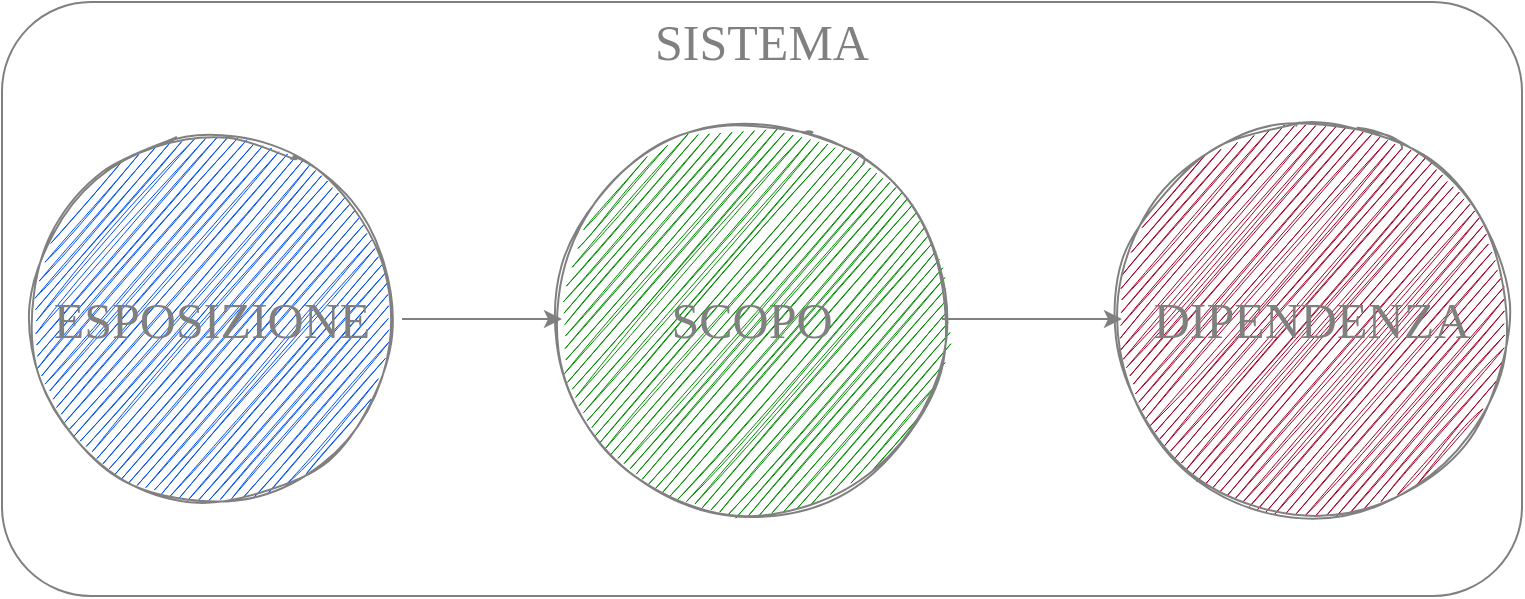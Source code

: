 <mxfile pages="6">
    <diagram id="BClQ7zJKGYlsGDlJx-q2" name="0.0.2">
        <mxGraphModel dx="1074" dy="790" grid="1" gridSize="10" guides="1" tooltips="1" connect="1" arrows="1" fold="1" page="1" pageScale="1" pageWidth="1169" pageHeight="827" math="0" shadow="0">
            <root>
                <mxCell id="0"/>
                <mxCell id="1" parent="0"/>
                <mxCell id="0XDa8BmgBY2-rIkM7C-t-5" value="" style="rounded=1;whiteSpace=wrap;html=1;fillColor=none;strokeColor=#808080;fontColor=#808080;fontFamily=Lucida Console;fontStyle=0" parent="1" vertex="1">
                    <mxGeometry x="210" y="260" width="760" height="297" as="geometry"/>
                </mxCell>
                <mxCell id="gQmo-Lvj3IdOfGqod0C0-8" style="edgeStyle=orthogonalEdgeStyle;rounded=0;orthogonalLoop=1;jettySize=auto;html=1;strokeColor=#808080;fontColor=#808080;fontFamily=Lucida Console;fontStyle=0" parent="1" source="5" target="gQmo-Lvj3IdOfGqod0C0-6" edge="1">
                    <mxGeometry relative="1" as="geometry"/>
                </mxCell>
                <mxCell id="5" value="ESPOSIZIONE" style="ellipse;whiteSpace=wrap;html=1;aspect=fixed;sketch=1;fontFamily=Lucida Console;fontSize=25;fillColor=#0050ef;strokeColor=#808080;fontColor=#808080;fontStyle=0" parent="1" vertex="1">
                    <mxGeometry x="220" y="323.5" width="190" height="190" as="geometry"/>
                </mxCell>
                <mxCell id="gQmo-Lvj3IdOfGqod0C0-9" style="edgeStyle=orthogonalEdgeStyle;rounded=0;orthogonalLoop=1;jettySize=auto;html=1;strokeColor=#808080;fontColor=#808080;fontFamily=Lucida Console;fontStyle=0" parent="1" source="gQmo-Lvj3IdOfGqod0C0-6" target="gQmo-Lvj3IdOfGqod0C0-7" edge="1">
                    <mxGeometry relative="1" as="geometry"/>
                </mxCell>
                <mxCell id="gQmo-Lvj3IdOfGqod0C0-6" value="SCOPO" style="ellipse;whiteSpace=wrap;html=1;aspect=fixed;sketch=1;fontFamily=Lucida Console;fontSize=25;fillColor=#008a00;strokeColor=#808080;fontColor=#808080;fontStyle=0" parent="1" vertex="1">
                    <mxGeometry x="490" y="323.5" width="190" height="190" as="geometry"/>
                </mxCell>
                <mxCell id="gQmo-Lvj3IdOfGqod0C0-7" value="DIPENDENZA" style="ellipse;whiteSpace=wrap;html=1;aspect=fixed;sketch=1;fontFamily=Lucida Console;fontSize=25;fillColor=#a20025;spacing=2;strokeColor=#808080;fontColor=#808080;fontStyle=0" parent="1" vertex="1">
                    <mxGeometry x="770" y="323.5" width="190" height="190" as="geometry"/>
                </mxCell>
                <mxCell id="0XDa8BmgBY2-rIkM7C-t-6" value="SISTEMA" style="text;html=1;fillColor=none;align=center;verticalAlign=middle;whiteSpace=wrap;rounded=0;fontColor=#808080;fontFamily=Lucida Console;fontStyle=0;fontSize=25;" parent="1" vertex="1">
                    <mxGeometry x="570" y="270" width="40" height="20" as="geometry"/>
                </mxCell>
            </root>
        </mxGraphModel>
    </diagram>
    <diagram id="nKiVWEsSA-270ExTul0f" name="0.0.3">
        <mxGraphModel dx="1074" dy="790" grid="1" gridSize="10" guides="0" tooltips="1" connect="1" arrows="1" fold="1" page="1" pageScale="1" pageWidth="1100" pageHeight="850" math="0" shadow="0">
            <root>
                <mxCell id="W0rM-MDbJ5D4AVO0Bxm_-0"/>
                <mxCell id="W0rM-MDbJ5D4AVO0Bxm_-1" parent="W0rM-MDbJ5D4AVO0Bxm_-0"/>
                <mxCell id="W0rM-MDbJ5D4AVO0Bxm_-2" value="" style="shape=image;verticalLabelPosition=bottom;labelBackgroundColor=#ffffff;verticalAlign=top;aspect=fixed;imageAspect=0;image=https://cdn-icons-png.flaticon.com/512/869/869869.png;strokeColor=#808080;rounded=1;sketch=1;" parent="W0rM-MDbJ5D4AVO0Bxm_-1" vertex="1">
                    <mxGeometry x="860" y="251" width="162" height="162" as="geometry"/>
                </mxCell>
                <mxCell id="W0rM-MDbJ5D4AVO0Bxm_-3" value="" style="shape=image;verticalLabelPosition=bottom;labelBackgroundColor=#ffffff;verticalAlign=top;aspect=fixed;imageAspect=0;image=https://cdn-icons-png.flaticon.com/512/704/704834.png;strokeColor=#808080;rounded=1;sketch=1;" parent="W0rM-MDbJ5D4AVO0Bxm_-1" vertex="1">
                    <mxGeometry x="650" y="256" width="140" height="140" as="geometry"/>
                </mxCell>
                <mxCell id="W0rM-MDbJ5D4AVO0Bxm_-5" value="" style="shape=image;verticalLabelPosition=bottom;labelBackgroundColor=#ffffff;verticalAlign=top;aspect=fixed;imageAspect=0;image=https://cdn-icons-png.flaticon.com/512/4982/4982460.png;strokeColor=#808080;rounded=1;sketch=1;" parent="W0rM-MDbJ5D4AVO0Bxm_-1" vertex="1">
                    <mxGeometry x="450" y="267" width="130" height="130" as="geometry"/>
                </mxCell>
                <mxCell id="W0rM-MDbJ5D4AVO0Bxm_-11" value="" style="shape=image;verticalLabelPosition=bottom;labelBackgroundColor=#ffffff;verticalAlign=top;aspect=fixed;imageAspect=0;image=https://cdn-icons-png.flaticon.com/512/4983/4983285.png;strokeColor=#808080;rounded=1;sketch=1;" parent="W0rM-MDbJ5D4AVO0Bxm_-1" vertex="1">
                    <mxGeometry x="270" y="270" width="112" height="112" as="geometry"/>
                </mxCell>
                <mxCell id="W0rM-MDbJ5D4AVO0Bxm_-13" value="" style="shape=image;verticalLabelPosition=bottom;labelBackgroundColor=#ffffff;verticalAlign=top;aspect=fixed;imageAspect=0;image=https://cdn-icons-png.flaticon.com/512/1447/1447825.png;strokeColor=#808080;rounded=1;sketch=1;" parent="W0rM-MDbJ5D4AVO0Bxm_-1" vertex="1">
                    <mxGeometry x="80" y="250" width="122" height="122" as="geometry"/>
                </mxCell>
                <mxCell id="W0rM-MDbJ5D4AVO0Bxm_-14" value="D" style="whiteSpace=wrap;html=1;strokeColor=#6F0000;fillColor=#a20025;fontFamily=Courier New;fontColor=#808080;fontStyle=1;rounded=1;sketch=1;" parent="W0rM-MDbJ5D4AVO0Bxm_-1" vertex="1">
                    <mxGeometry x="960" y="470" width="40" height="160" as="geometry"/>
                </mxCell>
                <mxCell id="W0rM-MDbJ5D4AVO0Bxm_-15" value="S" style="whiteSpace=wrap;html=1;strokeColor=#005700;fillColor=#008a00;fontFamily=Courier New;fontColor=#808080;fontStyle=1;rounded=1;sketch=1;" parent="W0rM-MDbJ5D4AVO0Bxm_-1" vertex="1">
                    <mxGeometry x="920" y="470" width="40" height="160" as="geometry"/>
                </mxCell>
                <mxCell id="W0rM-MDbJ5D4AVO0Bxm_-16" value="E" style="whiteSpace=wrap;html=1;strokeColor=#001DBC;fillColor=#0050ef;fontFamily=Courier New;fontColor=#808080;fontStyle=1;rounded=1;sketch=1;" parent="W0rM-MDbJ5D4AVO0Bxm_-1" vertex="1">
                    <mxGeometry x="880" y="470" width="40" height="160" as="geometry"/>
                </mxCell>
                <mxCell id="W0rM-MDbJ5D4AVO0Bxm_-32" style="edgeStyle=orthogonalEdgeStyle;orthogonalLoop=1;jettySize=auto;html=1;strokeColor=#808080;fontFamily=Courier New;fontColor=#808080;fontStyle=1;curved=1;sketch=1;" parent="W0rM-MDbJ5D4AVO0Bxm_-1" source="W0rM-MDbJ5D4AVO0Bxm_-17" target="W0rM-MDbJ5D4AVO0Bxm_-16" edge="1">
                    <mxGeometry relative="1" as="geometry"/>
                </mxCell>
                <mxCell id="W0rM-MDbJ5D4AVO0Bxm_-17" value="D" style="whiteSpace=wrap;html=1;strokeColor=#6F0000;fillColor=#a20025;fontFamily=Courier New;fontColor=#808080;fontStyle=1;rounded=1;sketch=1;" parent="W0rM-MDbJ5D4AVO0Bxm_-1" vertex="1">
                    <mxGeometry x="740" y="470" width="40" height="160" as="geometry"/>
                </mxCell>
                <mxCell id="W0rM-MDbJ5D4AVO0Bxm_-18" value="S" style="whiteSpace=wrap;html=1;strokeColor=#005700;fillColor=#008a00;fontFamily=Courier New;fontColor=#808080;fontStyle=1;rounded=1;sketch=1;" parent="W0rM-MDbJ5D4AVO0Bxm_-1" vertex="1">
                    <mxGeometry x="700" y="470" width="40" height="160" as="geometry"/>
                </mxCell>
                <mxCell id="W0rM-MDbJ5D4AVO0Bxm_-19" value="E" style="whiteSpace=wrap;html=1;strokeColor=#001DBC;fillColor=#0050ef;fontFamily=Courier New;fontColor=#808080;fontStyle=1;rounded=1;sketch=1;" parent="W0rM-MDbJ5D4AVO0Bxm_-1" vertex="1">
                    <mxGeometry x="660" y="470" width="40" height="160" as="geometry"/>
                </mxCell>
                <mxCell id="W0rM-MDbJ5D4AVO0Bxm_-31" style="edgeStyle=orthogonalEdgeStyle;orthogonalLoop=1;jettySize=auto;html=1;strokeColor=#808080;fontFamily=Courier New;fontColor=#808080;fontStyle=1;curved=1;sketch=1;" parent="W0rM-MDbJ5D4AVO0Bxm_-1" source="W0rM-MDbJ5D4AVO0Bxm_-20" target="W0rM-MDbJ5D4AVO0Bxm_-19" edge="1">
                    <mxGeometry relative="1" as="geometry"/>
                </mxCell>
                <mxCell id="W0rM-MDbJ5D4AVO0Bxm_-20" value="D" style="whiteSpace=wrap;html=1;strokeColor=#6F0000;fillColor=#a20025;fontFamily=Courier New;fontColor=#808080;fontStyle=1;rounded=1;sketch=1;" parent="W0rM-MDbJ5D4AVO0Bxm_-1" vertex="1">
                    <mxGeometry x="540" y="470" width="40" height="160" as="geometry"/>
                </mxCell>
                <mxCell id="W0rM-MDbJ5D4AVO0Bxm_-21" value="S" style="whiteSpace=wrap;html=1;strokeColor=#005700;fillColor=#008a00;fontFamily=Courier New;fontColor=#808080;fontStyle=1;rounded=1;sketch=1;" parent="W0rM-MDbJ5D4AVO0Bxm_-1" vertex="1">
                    <mxGeometry x="500" y="470" width="40" height="160" as="geometry"/>
                </mxCell>
                <mxCell id="W0rM-MDbJ5D4AVO0Bxm_-22" value="E" style="whiteSpace=wrap;html=1;strokeColor=#001DBC;fillColor=#0050ef;fontFamily=Courier New;fontColor=#808080;fontStyle=1;rounded=1;sketch=1;" parent="W0rM-MDbJ5D4AVO0Bxm_-1" vertex="1">
                    <mxGeometry x="460" y="470" width="40" height="160" as="geometry"/>
                </mxCell>
                <mxCell id="W0rM-MDbJ5D4AVO0Bxm_-30" style="edgeStyle=orthogonalEdgeStyle;orthogonalLoop=1;jettySize=auto;html=1;strokeColor=#808080;fontFamily=Courier New;fontColor=#808080;fontStyle=1;curved=1;sketch=1;" parent="W0rM-MDbJ5D4AVO0Bxm_-1" source="W0rM-MDbJ5D4AVO0Bxm_-23" target="W0rM-MDbJ5D4AVO0Bxm_-22" edge="1">
                    <mxGeometry relative="1" as="geometry"/>
                </mxCell>
                <mxCell id="W0rM-MDbJ5D4AVO0Bxm_-23" value="D" style="whiteSpace=wrap;html=1;strokeColor=#6F0000;fillColor=#a20025;fontFamily=Courier New;fontColor=#808080;fontStyle=1;rounded=1;sketch=1;" parent="W0rM-MDbJ5D4AVO0Bxm_-1" vertex="1">
                    <mxGeometry x="350" y="470" width="40" height="160" as="geometry"/>
                </mxCell>
                <mxCell id="W0rM-MDbJ5D4AVO0Bxm_-24" value="S" style="whiteSpace=wrap;html=1;strokeColor=#005700;fillColor=#008a00;fontFamily=Courier New;fontColor=#808080;fontStyle=1;rounded=1;sketch=1;" parent="W0rM-MDbJ5D4AVO0Bxm_-1" vertex="1">
                    <mxGeometry x="310" y="470" width="40" height="160" as="geometry"/>
                </mxCell>
                <mxCell id="W0rM-MDbJ5D4AVO0Bxm_-25" value="E" style="whiteSpace=wrap;html=1;strokeColor=#001DBC;fillColor=#0050ef;fontFamily=Courier New;fontColor=#808080;fontStyle=1;rounded=1;sketch=1;" parent="W0rM-MDbJ5D4AVO0Bxm_-1" vertex="1">
                    <mxGeometry x="270" y="470" width="40" height="160" as="geometry"/>
                </mxCell>
                <mxCell id="W0rM-MDbJ5D4AVO0Bxm_-29" style="edgeStyle=orthogonalEdgeStyle;orthogonalLoop=1;jettySize=auto;html=1;entryX=0;entryY=0.5;entryDx=0;entryDy=0;strokeColor=#808080;fontFamily=Courier New;fontColor=#808080;fontStyle=1;curved=1;sketch=1;" parent="W0rM-MDbJ5D4AVO0Bxm_-1" source="W0rM-MDbJ5D4AVO0Bxm_-26" target="W0rM-MDbJ5D4AVO0Bxm_-25" edge="1">
                    <mxGeometry relative="1" as="geometry"/>
                </mxCell>
                <mxCell id="W0rM-MDbJ5D4AVO0Bxm_-26" value="D" style="whiteSpace=wrap;html=1;strokeColor=#6F0000;fillColor=#a20025;fontFamily=Courier New;fontColor=#808080;fontStyle=1;rounded=1;sketch=1;" parent="W0rM-MDbJ5D4AVO0Bxm_-1" vertex="1">
                    <mxGeometry x="160" y="470" width="40" height="160" as="geometry"/>
                </mxCell>
                <mxCell id="W0rM-MDbJ5D4AVO0Bxm_-27" value="S" style="whiteSpace=wrap;html=1;strokeColor=#005700;fillColor=#008a00;fontFamily=Courier New;fontColor=#808080;fontStyle=1;rounded=1;sketch=1;" parent="W0rM-MDbJ5D4AVO0Bxm_-1" vertex="1">
                    <mxGeometry x="120" y="470" width="40" height="160" as="geometry"/>
                </mxCell>
                <mxCell id="W0rM-MDbJ5D4AVO0Bxm_-28" value="E" style="whiteSpace=wrap;html=1;strokeColor=#001DBC;fillColor=#0050ef;fontFamily=Courier New;fontColor=#808080;fontStyle=1;rounded=1;sketch=1;" parent="W0rM-MDbJ5D4AVO0Bxm_-1" vertex="1">
                    <mxGeometry x="80" y="470" width="40" height="160" as="geometry"/>
                </mxCell>
                <mxCell id="ZptFQKRL4hzS_mphF5Ht-0" value="" style="shape=flexArrow;endArrow=classic;html=1;fontFamily=Courier New;fontColor=#808080;strokeColor=#6F0000;width=52;endSize=8;curved=1;fillColor=#a20025;sketch=1;" parent="W0rM-MDbJ5D4AVO0Bxm_-1" edge="1">
                    <mxGeometry width="50" height="50" relative="1" as="geometry">
                        <mxPoint x="810" y="330" as="sourcePoint"/>
                        <mxPoint x="850" y="330" as="targetPoint"/>
                    </mxGeometry>
                </mxCell>
                <mxCell id="ZptFQKRL4hzS_mphF5Ht-1" value="" style="shape=flexArrow;endArrow=classic;html=1;fontFamily=Courier New;fontColor=#808080;strokeColor=#6F0000;width=52;endSize=8;curved=1;sketch=1;fillColor=#a20025;" parent="W0rM-MDbJ5D4AVO0Bxm_-1" edge="1">
                    <mxGeometry width="50" height="50" relative="1" as="geometry">
                        <mxPoint x="600" y="330" as="sourcePoint"/>
                        <mxPoint x="640" y="330" as="targetPoint"/>
                    </mxGeometry>
                </mxCell>
                <mxCell id="ZptFQKRL4hzS_mphF5Ht-2" value="" style="shape=flexArrow;endArrow=classic;html=1;fontFamily=Courier New;fontColor=#808080;strokeColor=#6F0000;width=52;endSize=8;curved=1;sketch=1;fillColor=#a20025;" parent="W0rM-MDbJ5D4AVO0Bxm_-1" edge="1">
                    <mxGeometry width="50" height="50" relative="1" as="geometry">
                        <mxPoint x="390" y="330" as="sourcePoint"/>
                        <mxPoint x="430" y="330" as="targetPoint"/>
                    </mxGeometry>
                </mxCell>
                <mxCell id="ZptFQKRL4hzS_mphF5Ht-3" value="" style="shape=flexArrow;endArrow=classic;html=1;fontFamily=Courier New;fontColor=#808080;strokeColor=#6F0000;width=52;endSize=8;curved=1;sketch=1;fillColor=#a20025;" parent="W0rM-MDbJ5D4AVO0Bxm_-1" edge="1">
                    <mxGeometry width="50" height="50" relative="1" as="geometry">
                        <mxPoint x="220" y="330" as="sourcePoint"/>
                        <mxPoint x="260" y="330" as="targetPoint"/>
                    </mxGeometry>
                </mxCell>
            </root>
        </mxGraphModel>
    </diagram>
    <diagram id="3kXAWhVCvX7wtt8HvD0j" name="0.0.4">
        <mxGraphModel dx="1074" dy="790" grid="1" gridSize="10" guides="1" tooltips="1" connect="1" arrows="1" fold="1" page="1" pageScale="1" pageWidth="1100" pageHeight="850" math="0" shadow="0">
            <root>
                <mxCell id="fLSRTXFH1fcSwHrKiy_E-0"/>
                <mxCell id="fLSRTXFH1fcSwHrKiy_E-1" parent="fLSRTXFH1fcSwHrKiy_E-0"/>
                <mxCell id="tHzvTpeFHNqKRsSb1RSv-12" value="" style="ellipse;whiteSpace=wrap;html=1;aspect=fixed;rounded=1;sketch=1;fillColor=#a20025;fontColor=#ffffff;strokeColor=#8F8F8F;fontFamily=Courier New;fontStyle=1" parent="fLSRTXFH1fcSwHrKiy_E-1" vertex="1">
                    <mxGeometry x="750" y="280" width="340" height="340" as="geometry"/>
                </mxCell>
                <mxCell id="tHzvTpeFHNqKRsSb1RSv-10" style="edgeStyle=orthogonalEdgeStyle;curved=1;rounded=1;sketch=1;orthogonalLoop=1;jettySize=auto;html=1;strokeColor=#8F8F8F;fontFamily=Courier New;fontStyle=1" parent="fLSRTXFH1fcSwHrKiy_E-1" source="tHzvTpeFHNqKRsSb1RSv-6" target="tHzvTpeFHNqKRsSb1RSv-7" edge="1">
                    <mxGeometry relative="1" as="geometry"/>
                </mxCell>
                <mxCell id="tHzvTpeFHNqKRsSb1RSv-11" value="" style="edgeStyle=orthogonalEdgeStyle;curved=1;rounded=1;sketch=1;orthogonalLoop=1;jettySize=auto;html=1;strokeColor=#8F8F8F;fontFamily=Courier New;fontStyle=1" parent="fLSRTXFH1fcSwHrKiy_E-1" source="tHzvTpeFHNqKRsSb1RSv-6" target="tHzvTpeFHNqKRsSb1RSv-8" edge="1">
                    <mxGeometry relative="1" as="geometry"/>
                </mxCell>
                <mxCell id="tHzvTpeFHNqKRsSb1RSv-6" value="D" style="ellipse;whiteSpace=wrap;html=1;aspect=fixed;sketch=1;rounded=1;fillColor=#008a00;fontColor=#ffffff;strokeColor=#8F8F8F;fontFamily=Courier New;fontStyle=1" parent="fLSRTXFH1fcSwHrKiy_E-1" vertex="1">
                    <mxGeometry x="880" y="410" width="80" height="80" as="geometry"/>
                </mxCell>
                <mxCell id="tHzvTpeFHNqKRsSb1RSv-7" value="U" style="ellipse;whiteSpace=wrap;html=1;aspect=fixed;sketch=1;rounded=1;fillColor=#a20025;fontColor=#ffffff;strokeColor=#8F8F8F;fontFamily=Courier New;fontStyle=1" parent="fLSRTXFH1fcSwHrKiy_E-1" vertex="1">
                    <mxGeometry x="990" y="410" width="80" height="80" as="geometry"/>
                </mxCell>
                <mxCell id="tHzvTpeFHNqKRsSb1RSv-8" value="U" style="ellipse;whiteSpace=wrap;html=1;aspect=fixed;sketch=1;rounded=1;fillColor=#0050ef;fontColor=#ffffff;strokeColor=#8F8F8F;fontFamily=Courier New;fontStyle=1" parent="fLSRTXFH1fcSwHrKiy_E-1" vertex="1">
                    <mxGeometry x="770" y="410" width="80" height="80" as="geometry"/>
                </mxCell>
                <mxCell id="tHzvTpeFHNqKRsSb1RSv-21" style="edgeStyle=orthogonalEdgeStyle;curved=1;rounded=1;sketch=1;orthogonalLoop=1;jettySize=auto;html=1;entryX=0;entryY=0.5;entryDx=0;entryDy=0;strokeColor=#8F8F8F;fontFamily=Courier New;fontStyle=1" parent="fLSRTXFH1fcSwHrKiy_E-1" source="tHzvTpeFHNqKRsSb1RSv-13" target="tHzvTpeFHNqKRsSb1RSv-12" edge="1">
                    <mxGeometry relative="1" as="geometry"/>
                </mxCell>
                <mxCell id="tHzvTpeFHNqKRsSb1RSv-13" value="" style="ellipse;whiteSpace=wrap;html=1;aspect=fixed;rounded=1;sketch=1;fillColor=#008a00;fontColor=#ffffff;strokeColor=#8F8F8F;fontFamily=Courier New;fontStyle=1" parent="fLSRTXFH1fcSwHrKiy_E-1" vertex="1">
                    <mxGeometry x="390" y="280" width="340" height="340" as="geometry"/>
                </mxCell>
                <mxCell id="tHzvTpeFHNqKRsSb1RSv-14" style="edgeStyle=orthogonalEdgeStyle;curved=1;rounded=1;sketch=1;orthogonalLoop=1;jettySize=auto;html=1;strokeColor=#8F8F8F;fontFamily=Courier New;fontStyle=1" parent="fLSRTXFH1fcSwHrKiy_E-1" source="tHzvTpeFHNqKRsSb1RSv-16" target="tHzvTpeFHNqKRsSb1RSv-17" edge="1">
                    <mxGeometry relative="1" as="geometry"/>
                </mxCell>
                <mxCell id="tHzvTpeFHNqKRsSb1RSv-15" value="" style="edgeStyle=orthogonalEdgeStyle;curved=1;rounded=1;sketch=1;orthogonalLoop=1;jettySize=auto;html=1;strokeColor=#8F8F8F;fontFamily=Courier New;fontStyle=1" parent="fLSRTXFH1fcSwHrKiy_E-1" source="tHzvTpeFHNqKRsSb1RSv-16" target="tHzvTpeFHNqKRsSb1RSv-18" edge="1">
                    <mxGeometry relative="1" as="geometry"/>
                </mxCell>
                <mxCell id="tHzvTpeFHNqKRsSb1RSv-16" value="U" style="ellipse;whiteSpace=wrap;html=1;aspect=fixed;sketch=1;rounded=1;fillColor=#008a00;fontColor=#ffffff;strokeColor=#8F8F8F;fontFamily=Courier New;fontStyle=1" parent="fLSRTXFH1fcSwHrKiy_E-1" vertex="1">
                    <mxGeometry x="520" y="410" width="80" height="80" as="geometry"/>
                </mxCell>
                <mxCell id="tHzvTpeFHNqKRsSb1RSv-17" value="D" style="ellipse;whiteSpace=wrap;html=1;aspect=fixed;sketch=1;rounded=1;fillColor=#a20025;fontColor=#ffffff;strokeColor=#8F8F8F;fontFamily=Courier New;fontStyle=1" parent="fLSRTXFH1fcSwHrKiy_E-1" vertex="1">
                    <mxGeometry x="630" y="410" width="80" height="80" as="geometry"/>
                </mxCell>
                <mxCell id="tHzvTpeFHNqKRsSb1RSv-18" value="D" style="ellipse;whiteSpace=wrap;html=1;aspect=fixed;sketch=1;rounded=1;fillColor=#0050ef;fontColor=#ffffff;strokeColor=#8F8F8F;fontFamily=Courier New;fontStyle=1" parent="fLSRTXFH1fcSwHrKiy_E-1" vertex="1">
                    <mxGeometry x="410" y="410" width="80" height="80" as="geometry"/>
                </mxCell>
                <mxCell id="tHzvTpeFHNqKRsSb1RSv-28" style="edgeStyle=orthogonalEdgeStyle;curved=1;rounded=1;sketch=1;orthogonalLoop=1;jettySize=auto;html=1;strokeColor=#8F8F8F;fontFamily=Courier New;fontStyle=1" parent="fLSRTXFH1fcSwHrKiy_E-1" source="tHzvTpeFHNqKRsSb1RSv-22" target="tHzvTpeFHNqKRsSb1RSv-13" edge="1">
                    <mxGeometry relative="1" as="geometry"/>
                </mxCell>
                <mxCell id="tHzvTpeFHNqKRsSb1RSv-22" value="" style="ellipse;whiteSpace=wrap;html=1;aspect=fixed;rounded=1;sketch=1;fillColor=#0050ef;fontColor=#ffffff;strokeColor=#8F8F8F;fontFamily=Courier New;fontStyle=1" parent="fLSRTXFH1fcSwHrKiy_E-1" vertex="1">
                    <mxGeometry x="20" y="280" width="340" height="340" as="geometry"/>
                </mxCell>
                <mxCell id="tHzvTpeFHNqKRsSb1RSv-29" value="ELETTRONE" style="text;html=1;fillColor=none;align=center;verticalAlign=middle;whiteSpace=wrap;rounded=0;sketch=1;fontColor=#8F8F8F;fontSize=23;fontFamily=Courier New;fontStyle=1" parent="fLSRTXFH1fcSwHrKiy_E-1" vertex="1">
                    <mxGeometry x="170" y="670" width="40" height="20" as="geometry"/>
                </mxCell>
                <mxCell id="tHzvTpeFHNqKRsSb1RSv-30" value="NEUTRONE" style="text;html=1;fillColor=none;align=center;verticalAlign=middle;whiteSpace=wrap;rounded=0;sketch=1;fontColor=#8F8F8F;fontSize=23;fontFamily=Courier New;fontStyle=1" parent="fLSRTXFH1fcSwHrKiy_E-1" vertex="1">
                    <mxGeometry x="550" y="670" width="40" height="20" as="geometry"/>
                </mxCell>
                <mxCell id="tHzvTpeFHNqKRsSb1RSv-31" value="PROTONE" style="text;html=1;fillColor=none;align=center;verticalAlign=middle;whiteSpace=wrap;rounded=0;sketch=1;fontColor=#8F8F8F;fontSize=23;fontFamily=Courier New;fontStyle=1" parent="fLSRTXFH1fcSwHrKiy_E-1" vertex="1">
                    <mxGeometry x="900" y="670" width="40" height="20" as="geometry"/>
                </mxCell>
                <mxCell id="tHzvTpeFHNqKRsSb1RSv-32" style="edgeStyle=orthogonalEdgeStyle;curved=1;rounded=1;sketch=1;orthogonalLoop=1;jettySize=auto;html=1;strokeColor=#8F8F8F;fontFamily=Courier New;fontStyle=1" parent="fLSRTXFH1fcSwHrKiy_E-1" source="tHzvTpeFHNqKRsSb1RSv-34" target="tHzvTpeFHNqKRsSb1RSv-35" edge="1">
                    <mxGeometry relative="1" as="geometry"/>
                </mxCell>
                <mxCell id="tHzvTpeFHNqKRsSb1RSv-33" value="" style="edgeStyle=orthogonalEdgeStyle;curved=1;rounded=1;sketch=1;orthogonalLoop=1;jettySize=auto;html=1;strokeColor=#8F8F8F;fontFamily=Courier New;fontStyle=1" parent="fLSRTXFH1fcSwHrKiy_E-1" source="tHzvTpeFHNqKRsSb1RSv-34" target="tHzvTpeFHNqKRsSb1RSv-36" edge="1">
                    <mxGeometry relative="1" as="geometry"/>
                </mxCell>
                <mxCell id="tHzvTpeFHNqKRsSb1RSv-34" value="MASSA" style="ellipse;whiteSpace=wrap;html=1;aspect=fixed;sketch=1;rounded=1;fillColor=#008a00;fontColor=#ffffff;strokeColor=#8F8F8F;fontFamily=Courier New;fontStyle=1" parent="fLSRTXFH1fcSwHrKiy_E-1" vertex="1">
                    <mxGeometry x="150" y="410" width="80" height="80" as="geometry"/>
                </mxCell>
                <mxCell id="tHzvTpeFHNqKRsSb1RSv-35" value="CARICA" style="ellipse;whiteSpace=wrap;html=1;aspect=fixed;sketch=1;rounded=1;fillColor=#a20025;fontColor=#ffffff;strokeColor=#8F8F8F;fontFamily=Courier New;fontStyle=1" parent="fLSRTXFH1fcSwHrKiy_E-1" vertex="1">
                    <mxGeometry x="260" y="410" width="80" height="80" as="geometry"/>
                </mxCell>
                <mxCell id="tHzvTpeFHNqKRsSb1RSv-36" value="MOMENTO ANGOLARE" style="ellipse;whiteSpace=wrap;html=1;aspect=fixed;sketch=1;rounded=1;fillColor=#0050ef;fontColor=#ffffff;strokeColor=#8F8F8F;fontFamily=Courier New;fontStyle=1" parent="fLSRTXFH1fcSwHrKiy_E-1" vertex="1">
                    <mxGeometry x="40" y="410" width="80" height="80" as="geometry"/>
                </mxCell>
            </root>
        </mxGraphModel>
    </diagram>
    <diagram name="0.0.4 2" id="BPuhP2UYqeS_asFMk0QZ">
        <mxGraphModel dx="1074" dy="790" grid="1" gridSize="10" guides="1" tooltips="1" connect="1" arrows="1" fold="1" page="1" pageScale="1" pageWidth="1100" pageHeight="850" math="0" shadow="0">
            <root>
                <mxCell id="rGN0Hdvx375b36EXyA7g-0"/>
                <mxCell id="rGN0Hdvx375b36EXyA7g-1" parent="rGN0Hdvx375b36EXyA7g-0"/>
                <mxCell id="rGN0Hdvx375b36EXyA7g-2" value="SOLE" style="ellipse;whiteSpace=wrap;html=1;aspect=fixed;rounded=1;sketch=1;fillColor=#a20025;strokeColor=#8F8F8F;fontFamily=Courier New;fontStyle=1;fontSize=35;fontColor=#8F8F8F;" parent="rGN0Hdvx375b36EXyA7g-1" vertex="1">
                    <mxGeometry x="750" y="280" width="340" height="340" as="geometry"/>
                </mxCell>
                <mxCell id="rGN0Hdvx375b36EXyA7g-8" style="edgeStyle=orthogonalEdgeStyle;curved=1;rounded=1;sketch=1;orthogonalLoop=1;jettySize=auto;html=1;entryX=0;entryY=0.5;entryDx=0;entryDy=0;strokeColor=#8F8F8F;fontFamily=Courier New;fontStyle=1;fontColor=#8F8F8F;" parent="rGN0Hdvx375b36EXyA7g-1" source="rGN0Hdvx375b36EXyA7g-9" target="rGN0Hdvx375b36EXyA7g-2" edge="1">
                    <mxGeometry relative="1" as="geometry"/>
                </mxCell>
                <mxCell id="rGN0Hdvx375b36EXyA7g-9" value="&lt;font style=&quot;font-size: 35px&quot;&gt;PIANETA&lt;/font&gt;" style="ellipse;whiteSpace=wrap;html=1;aspect=fixed;rounded=1;sketch=1;fillColor=#008a00;strokeColor=#8F8F8F;fontFamily=Courier New;fontStyle=1;fontSize=25;fontColor=#8F8F8F;" parent="rGN0Hdvx375b36EXyA7g-1" vertex="1">
                    <mxGeometry x="390" y="280" width="340" height="340" as="geometry"/>
                </mxCell>
                <mxCell id="rGN0Hdvx375b36EXyA7g-15" style="edgeStyle=orthogonalEdgeStyle;curved=1;rounded=1;sketch=1;orthogonalLoop=1;jettySize=auto;html=1;strokeColor=#8F8F8F;fontFamily=Courier New;fontStyle=1;fontColor=#8F8F8F;" parent="rGN0Hdvx375b36EXyA7g-1" source="rGN0Hdvx375b36EXyA7g-16" target="rGN0Hdvx375b36EXyA7g-9" edge="1">
                    <mxGeometry relative="1" as="geometry"/>
                </mxCell>
                <mxCell id="rGN0Hdvx375b36EXyA7g-16" value="&lt;font style=&quot;font-size: 35px&quot;&gt;LUNA&lt;/font&gt;" style="ellipse;whiteSpace=wrap;html=1;aspect=fixed;rounded=1;sketch=1;fillColor=#0050ef;strokeColor=#8F8F8F;fontFamily=Courier New;fontStyle=1;fontColor=#8F8F8F;" parent="rGN0Hdvx375b36EXyA7g-1" vertex="1">
                    <mxGeometry x="20" y="280" width="340" height="340" as="geometry"/>
                </mxCell>
            </root>
        </mxGraphModel>
    </diagram>
    <diagram name="0.0.5" id="KFiqBC2vEqDhtbo2sA6c">
        <mxGraphModel dx="1074" dy="1640" grid="1" gridSize="10" guides="1" tooltips="1" connect="1" arrows="1" fold="1" page="1" pageScale="1" pageWidth="1100" pageHeight="850" math="0" shadow="0">
            <root>
                <mxCell id="fW6Y9jT2kXcSiZ-Nmt8K-0"/>
                <mxCell id="fW6Y9jT2kXcSiZ-Nmt8K-1" parent="fW6Y9jT2kXcSiZ-Nmt8K-0"/>
                <mxCell id="fW6Y9jT2kXcSiZ-Nmt8K-19" value="" style="rounded=0;whiteSpace=wrap;html=1;sketch=1;fontFamily=Courier New;fontSize=20;fontColor=#8F8F8F;strokeColor=#8F8F8F;fillColor=none;" parent="fW6Y9jT2kXcSiZ-Nmt8K-1" vertex="1">
                    <mxGeometry x="37" y="820" width="570" height="220" as="geometry"/>
                </mxCell>
                <mxCell id="fW6Y9jT2kXcSiZ-Nmt8K-12" value="" style="rounded=0;whiteSpace=wrap;html=1;sketch=1;fontFamily=Courier New;fontSize=20;fontColor=#8F8F8F;strokeColor=#8F8F8F;fillColor=none;" parent="fW6Y9jT2kXcSiZ-Nmt8K-1" vertex="1">
                    <mxGeometry x="165" y="420" width="780" height="285" as="geometry"/>
                </mxCell>
                <mxCell id="fW6Y9jT2kXcSiZ-Nmt8K-2" value="BROKER&lt;br&gt;(DIPENDENZA)" style="ellipse;whiteSpace=wrap;html=1;aspect=fixed;rounded=1;sketch=1;fillColor=#a20025;strokeColor=#8F8F8F;fontFamily=Courier New;fontStyle=1;fontSize=35;fontColor=#8F8F8F;" parent="fW6Y9jT2kXcSiZ-Nmt8K-1" vertex="1">
                    <mxGeometry x="745" y="-30" width="340" height="340" as="geometry"/>
                </mxCell>
                <mxCell id="fW6Y9jT2kXcSiZ-Nmt8K-3" style="edgeStyle=orthogonalEdgeStyle;curved=1;rounded=1;sketch=1;orthogonalLoop=1;jettySize=auto;html=1;entryX=0;entryY=0.5;entryDx=0;entryDy=0;strokeColor=#8F8F8F;fontFamily=Courier New;fontStyle=1;fontColor=#8F8F8F;" parent="fW6Y9jT2kXcSiZ-Nmt8K-1" source="fW6Y9jT2kXcSiZ-Nmt8K-4" target="fW6Y9jT2kXcSiZ-Nmt8K-2" edge="1">
                    <mxGeometry relative="1" as="geometry"/>
                </mxCell>
                <mxCell id="fW6Y9jT2kXcSiZ-Nmt8K-13" style="edgeStyle=orthogonalEdgeStyle;curved=1;rounded=1;sketch=1;orthogonalLoop=1;jettySize=auto;html=1;fontFamily=Courier New;fontSize=20;fontColor=#8F8F8F;strokeColor=#8F8F8F;" parent="fW6Y9jT2kXcSiZ-Nmt8K-1" source="fW6Y9jT2kXcSiZ-Nmt8K-4" target="fW6Y9jT2kXcSiZ-Nmt8K-12" edge="1">
                    <mxGeometry relative="1" as="geometry"/>
                </mxCell>
                <mxCell id="fW6Y9jT2kXcSiZ-Nmt8K-4" value="&lt;font style=&quot;font-size: 35px&quot;&gt;SERVIZIO&lt;br&gt;(OBIETTIVO)&lt;br&gt;&lt;/font&gt;" style="ellipse;whiteSpace=wrap;html=1;aspect=fixed;rounded=1;sketch=1;fillColor=#008a00;strokeColor=#8F8F8F;fontFamily=Courier New;fontStyle=1;fontSize=25;fontColor=#8F8F8F;" parent="fW6Y9jT2kXcSiZ-Nmt8K-1" vertex="1">
                    <mxGeometry x="385" y="-30" width="340" height="340" as="geometry"/>
                </mxCell>
                <mxCell id="fW6Y9jT2kXcSiZ-Nmt8K-5" style="edgeStyle=orthogonalEdgeStyle;curved=1;rounded=1;sketch=1;orthogonalLoop=1;jettySize=auto;html=1;strokeColor=#8F8F8F;fontFamily=Courier New;fontStyle=1;fontColor=#8F8F8F;" parent="fW6Y9jT2kXcSiZ-Nmt8K-1" source="fW6Y9jT2kXcSiZ-Nmt8K-6" target="fW6Y9jT2kXcSiZ-Nmt8K-4" edge="1">
                    <mxGeometry relative="1" as="geometry"/>
                </mxCell>
                <mxCell id="fW6Y9jT2kXcSiZ-Nmt8K-6" value="&lt;font style=&quot;font-size: 35px&quot;&gt;CONTROLLER&lt;br&gt;(ESPOSIZIONE)&lt;br&gt;&lt;/font&gt;" style="ellipse;whiteSpace=wrap;html=1;aspect=fixed;rounded=1;sketch=1;fillColor=#0050ef;strokeColor=#8F8F8F;fontFamily=Courier New;fontStyle=1;fontColor=#8F8F8F;" parent="fW6Y9jT2kXcSiZ-Nmt8K-1" vertex="1">
                    <mxGeometry x="15" y="-30" width="340" height="340" as="geometry"/>
                </mxCell>
                <mxCell id="fW6Y9jT2kXcSiZ-Nmt8K-7" value="INTEGRAZIONE" style="ellipse;whiteSpace=wrap;html=1;aspect=fixed;rounded=1;sketch=1;fillColor=#a20025;strokeColor=#8F8F8F;fontFamily=Courier New;fontStyle=1;fontSize=20;fontColor=#8F8F8F;" parent="fW6Y9jT2kXcSiZ-Nmt8K-1" vertex="1">
                    <mxGeometry x="715" y="470" width="190" height="190" as="geometry"/>
                </mxCell>
                <mxCell id="fW6Y9jT2kXcSiZ-Nmt8K-11" style="edgeStyle=orthogonalEdgeStyle;curved=1;rounded=1;sketch=1;orthogonalLoop=1;jettySize=auto;html=1;fontFamily=Courier New;fontSize=20;fontColor=#8F8F8F;strokeColor=#8F8F8F;" parent="fW6Y9jT2kXcSiZ-Nmt8K-1" source="fW6Y9jT2kXcSiZ-Nmt8K-8" target="fW6Y9jT2kXcSiZ-Nmt8K-7" edge="1">
                    <mxGeometry relative="1" as="geometry"/>
                </mxCell>
                <mxCell id="fW6Y9jT2kXcSiZ-Nmt8K-8" value="&lt;font&gt;&lt;font style=&quot;font-size: 20px&quot;&gt;PROCESSO&lt;/font&gt;&lt;br&gt;&lt;/font&gt;" style="ellipse;whiteSpace=wrap;html=1;aspect=fixed;rounded=1;sketch=1;fillColor=#008a00;strokeColor=#8F8F8F;fontFamily=Courier New;fontStyle=1;fontSize=25;fontColor=#8F8F8F;" parent="fW6Y9jT2kXcSiZ-Nmt8K-1" vertex="1">
                    <mxGeometry x="465" y="470" width="190" height="190" as="geometry"/>
                </mxCell>
                <mxCell id="fW6Y9jT2kXcSiZ-Nmt8K-10" style="edgeStyle=orthogonalEdgeStyle;curved=1;rounded=1;sketch=1;orthogonalLoop=1;jettySize=auto;html=1;fontFamily=Courier New;fontSize=20;fontColor=#8F8F8F;strokeColor=#8F8F8F;" parent="fW6Y9jT2kXcSiZ-Nmt8K-1" source="fW6Y9jT2kXcSiZ-Nmt8K-9" target="fW6Y9jT2kXcSiZ-Nmt8K-8" edge="1">
                    <mxGeometry relative="1" as="geometry"/>
                </mxCell>
                <mxCell id="fW6Y9jT2kXcSiZ-Nmt8K-20" style="edgeStyle=orthogonalEdgeStyle;curved=1;rounded=1;sketch=1;orthogonalLoop=1;jettySize=auto;html=1;entryX=0.489;entryY=-0.009;entryDx=0;entryDy=0;entryPerimeter=0;fontFamily=Courier New;fontSize=20;fontColor=#8F8F8F;strokeColor=#8F8F8F;" parent="fW6Y9jT2kXcSiZ-Nmt8K-1" source="fW6Y9jT2kXcSiZ-Nmt8K-9" target="fW6Y9jT2kXcSiZ-Nmt8K-19" edge="1">
                    <mxGeometry relative="1" as="geometry"/>
                </mxCell>
                <mxCell id="fW6Y9jT2kXcSiZ-Nmt8K-9" value="&lt;font&gt;&lt;font style=&quot;font-size: 20px&quot;&gt;VALIDAZIONE&lt;/font&gt;&lt;br&gt;&lt;/font&gt;" style="ellipse;whiteSpace=wrap;html=1;aspect=fixed;rounded=1;sketch=1;fillColor=#0050ef;strokeColor=#8F8F8F;fontFamily=Courier New;fontStyle=1;fontColor=#8F8F8F;" parent="fW6Y9jT2kXcSiZ-Nmt8K-1" vertex="1">
                    <mxGeometry x="215" y="465" width="200" height="200" as="geometry"/>
                </mxCell>
                <mxCell id="fW6Y9jT2kXcSiZ-Nmt8K-14" value="ESTERNA" style="ellipse;whiteSpace=wrap;html=1;aspect=fixed;rounded=1;sketch=1;fillColor=#a20025;strokeColor=#8F8F8F;fontFamily=Courier New;fontStyle=1;fontSize=20;fontColor=#8F8F8F;" parent="fW6Y9jT2kXcSiZ-Nmt8K-1" vertex="1">
                    <mxGeometry x="422" y="870" width="120" height="120" as="geometry"/>
                </mxCell>
                <mxCell id="fW6Y9jT2kXcSiZ-Nmt8K-18" style="edgeStyle=orthogonalEdgeStyle;curved=1;rounded=1;sketch=1;orthogonalLoop=1;jettySize=auto;html=1;fontFamily=Courier New;fontSize=20;fontColor=#8F8F8F;strokeColor=#8F8F8F;" parent="fW6Y9jT2kXcSiZ-Nmt8K-1" source="fW6Y9jT2kXcSiZ-Nmt8K-15" target="fW6Y9jT2kXcSiZ-Nmt8K-14" edge="1">
                    <mxGeometry relative="1" as="geometry"/>
                </mxCell>
                <mxCell id="fW6Y9jT2kXcSiZ-Nmt8K-15" value="&lt;font&gt;&lt;font style=&quot;font-size: 20px&quot;&gt;LOGICA&lt;/font&gt;&lt;br&gt;&lt;/font&gt;" style="ellipse;whiteSpace=wrap;html=1;aspect=fixed;rounded=1;sketch=1;fillColor=#008a00;strokeColor=#8F8F8F;fontFamily=Courier New;fontStyle=1;fontSize=25;fontColor=#8F8F8F;" parent="fW6Y9jT2kXcSiZ-Nmt8K-1" vertex="1">
                    <mxGeometry x="252" y="870" width="120" height="120" as="geometry"/>
                </mxCell>
                <mxCell id="fW6Y9jT2kXcSiZ-Nmt8K-17" style="edgeStyle=orthogonalEdgeStyle;curved=1;rounded=1;sketch=1;orthogonalLoop=1;jettySize=auto;html=1;fontFamily=Courier New;fontSize=20;fontColor=#8F8F8F;strokeColor=#8F8F8F;" parent="fW6Y9jT2kXcSiZ-Nmt8K-1" source="fW6Y9jT2kXcSiZ-Nmt8K-16" target="fW6Y9jT2kXcSiZ-Nmt8K-15" edge="1">
                    <mxGeometry relative="1" as="geometry"/>
                </mxCell>
                <mxCell id="fW6Y9jT2kXcSiZ-Nmt8K-16" value="&lt;font&gt;&lt;font style=&quot;font-size: 20px&quot;&gt;STRUTTURALE&lt;/font&gt;&lt;br&gt;&lt;/font&gt;" style="ellipse;whiteSpace=wrap;html=1;aspect=fixed;rounded=1;sketch=1;fillColor=#0050ef;strokeColor=#8F8F8F;fontFamily=Courier New;fontStyle=1;fontColor=#8F8F8F;" parent="fW6Y9jT2kXcSiZ-Nmt8K-1" vertex="1">
                    <mxGeometry x="77" y="865" width="130" height="130" as="geometry"/>
                </mxCell>
            </root>
        </mxGraphModel>
    </diagram>
    <diagram name="0.0.5 3" id="Mhk29zlba1toDi8wMus7">
        <mxGraphModel dx="2174" dy="1640" grid="1" gridSize="10" guides="1" tooltips="1" connect="1" arrows="1" fold="1" page="1" pageScale="1" pageWidth="1100" pageHeight="850" math="0" shadow="0">
            <root>
                <mxCell id="oFzkff3jUH4xU8nQMEI9-0"/>
                <mxCell id="oFzkff3jUH4xU8nQMEI9-1" parent="oFzkff3jUH4xU8nQMEI9-0"/>
                <mxCell id="oFzkff3jUH4xU8nQMEI9-4" value="MICROSEVIZIO AMBASCIATORE" style="ellipse;whiteSpace=wrap;html=1;aspect=fixed;rounded=1;sketch=1;fillColor=#a20025;strokeColor=#8F8F8F;fontFamily=Courier New;fontStyle=1;fontSize=35;fontColor=#8F8F8F;" parent="oFzkff3jUH4xU8nQMEI9-1" vertex="1">
                    <mxGeometry x="745" y="-270" width="340" height="340" as="geometry"/>
                </mxCell>
                <mxCell id="oFzkff3jUH4xU8nQMEI9-5" style="edgeStyle=orthogonalEdgeStyle;curved=1;rounded=1;sketch=1;orthogonalLoop=1;jettySize=auto;html=1;entryX=0;entryY=0.5;entryDx=0;entryDy=0;strokeColor=#8F8F8F;fontFamily=Courier New;fontStyle=1;fontColor=#8F8F8F;" parent="oFzkff3jUH4xU8nQMEI9-1" source="oFzkff3jUH4xU8nQMEI9-7" target="oFzkff3jUH4xU8nQMEI9-4" edge="1">
                    <mxGeometry relative="1" as="geometry"/>
                </mxCell>
                <mxCell id="oFzkff3jUH4xU8nQMEI9-22" style="edgeStyle=orthogonalEdgeStyle;curved=1;rounded=1;sketch=1;orthogonalLoop=1;jettySize=auto;html=1;fontFamily=Courier New;fontSize=20;fontColor=#8F8F8F;strokeColor=#8F8F8F;" parent="oFzkff3jUH4xU8nQMEI9-1" source="oFzkff3jUH4xU8nQMEI9-7" target="oFzkff3jUH4xU8nQMEI9-21" edge="1">
                    <mxGeometry relative="1" as="geometry"/>
                </mxCell>
                <mxCell id="oFzkff3jUH4xU8nQMEI9-7" value="&lt;font style=&quot;font-size: 35px&quot;&gt;MICROSERVIZIO DI ORCHESTRAZIONE&lt;br&gt;&lt;/font&gt;" style="ellipse;whiteSpace=wrap;html=1;aspect=fixed;rounded=1;sketch=1;fillColor=#008a00;strokeColor=#8F8F8F;fontFamily=Courier New;fontStyle=1;fontSize=25;fontColor=#8F8F8F;" parent="oFzkff3jUH4xU8nQMEI9-1" vertex="1">
                    <mxGeometry x="285" y="10" width="340" height="340" as="geometry"/>
                </mxCell>
                <mxCell id="oFzkff3jUH4xU8nQMEI9-8" style="edgeStyle=orthogonalEdgeStyle;curved=1;rounded=1;sketch=1;orthogonalLoop=1;jettySize=auto;html=1;strokeColor=#8F8F8F;fontFamily=Courier New;fontStyle=1;fontColor=#8F8F8F;" parent="oFzkff3jUH4xU8nQMEI9-1" source="oFzkff3jUH4xU8nQMEI9-9" target="oFzkff3jUH4xU8nQMEI9-7" edge="1">
                    <mxGeometry relative="1" as="geometry"/>
                </mxCell>
                <mxCell id="oFzkff3jUH4xU8nQMEI9-9" value="&lt;font style=&quot;font-size: 35px&quot;&gt;CUSTODE&lt;br&gt;&lt;/font&gt;" style="ellipse;whiteSpace=wrap;html=1;aspect=fixed;rounded=1;sketch=1;fillColor=#0050ef;strokeColor=#8F8F8F;fontFamily=Courier New;fontStyle=1;fontColor=#8F8F8F;" parent="oFzkff3jUH4xU8nQMEI9-1" vertex="1">
                    <mxGeometry x="-150" y="10" width="340" height="340" as="geometry"/>
                </mxCell>
                <mxCell id="oFzkff3jUH4xU8nQMEI9-21" value="MICROSEVIZIO AMBASCIATORE" style="ellipse;whiteSpace=wrap;html=1;aspect=fixed;rounded=1;sketch=1;fillColor=#a20025;strokeColor=#8F8F8F;fontFamily=Courier New;fontStyle=1;fontSize=35;fontColor=#8F8F8F;" parent="oFzkff3jUH4xU8nQMEI9-1" vertex="1">
                    <mxGeometry x="745" y="280" width="340" height="340" as="geometry"/>
                </mxCell>
            </root>
        </mxGraphModel>
    </diagram>
</mxfile>
